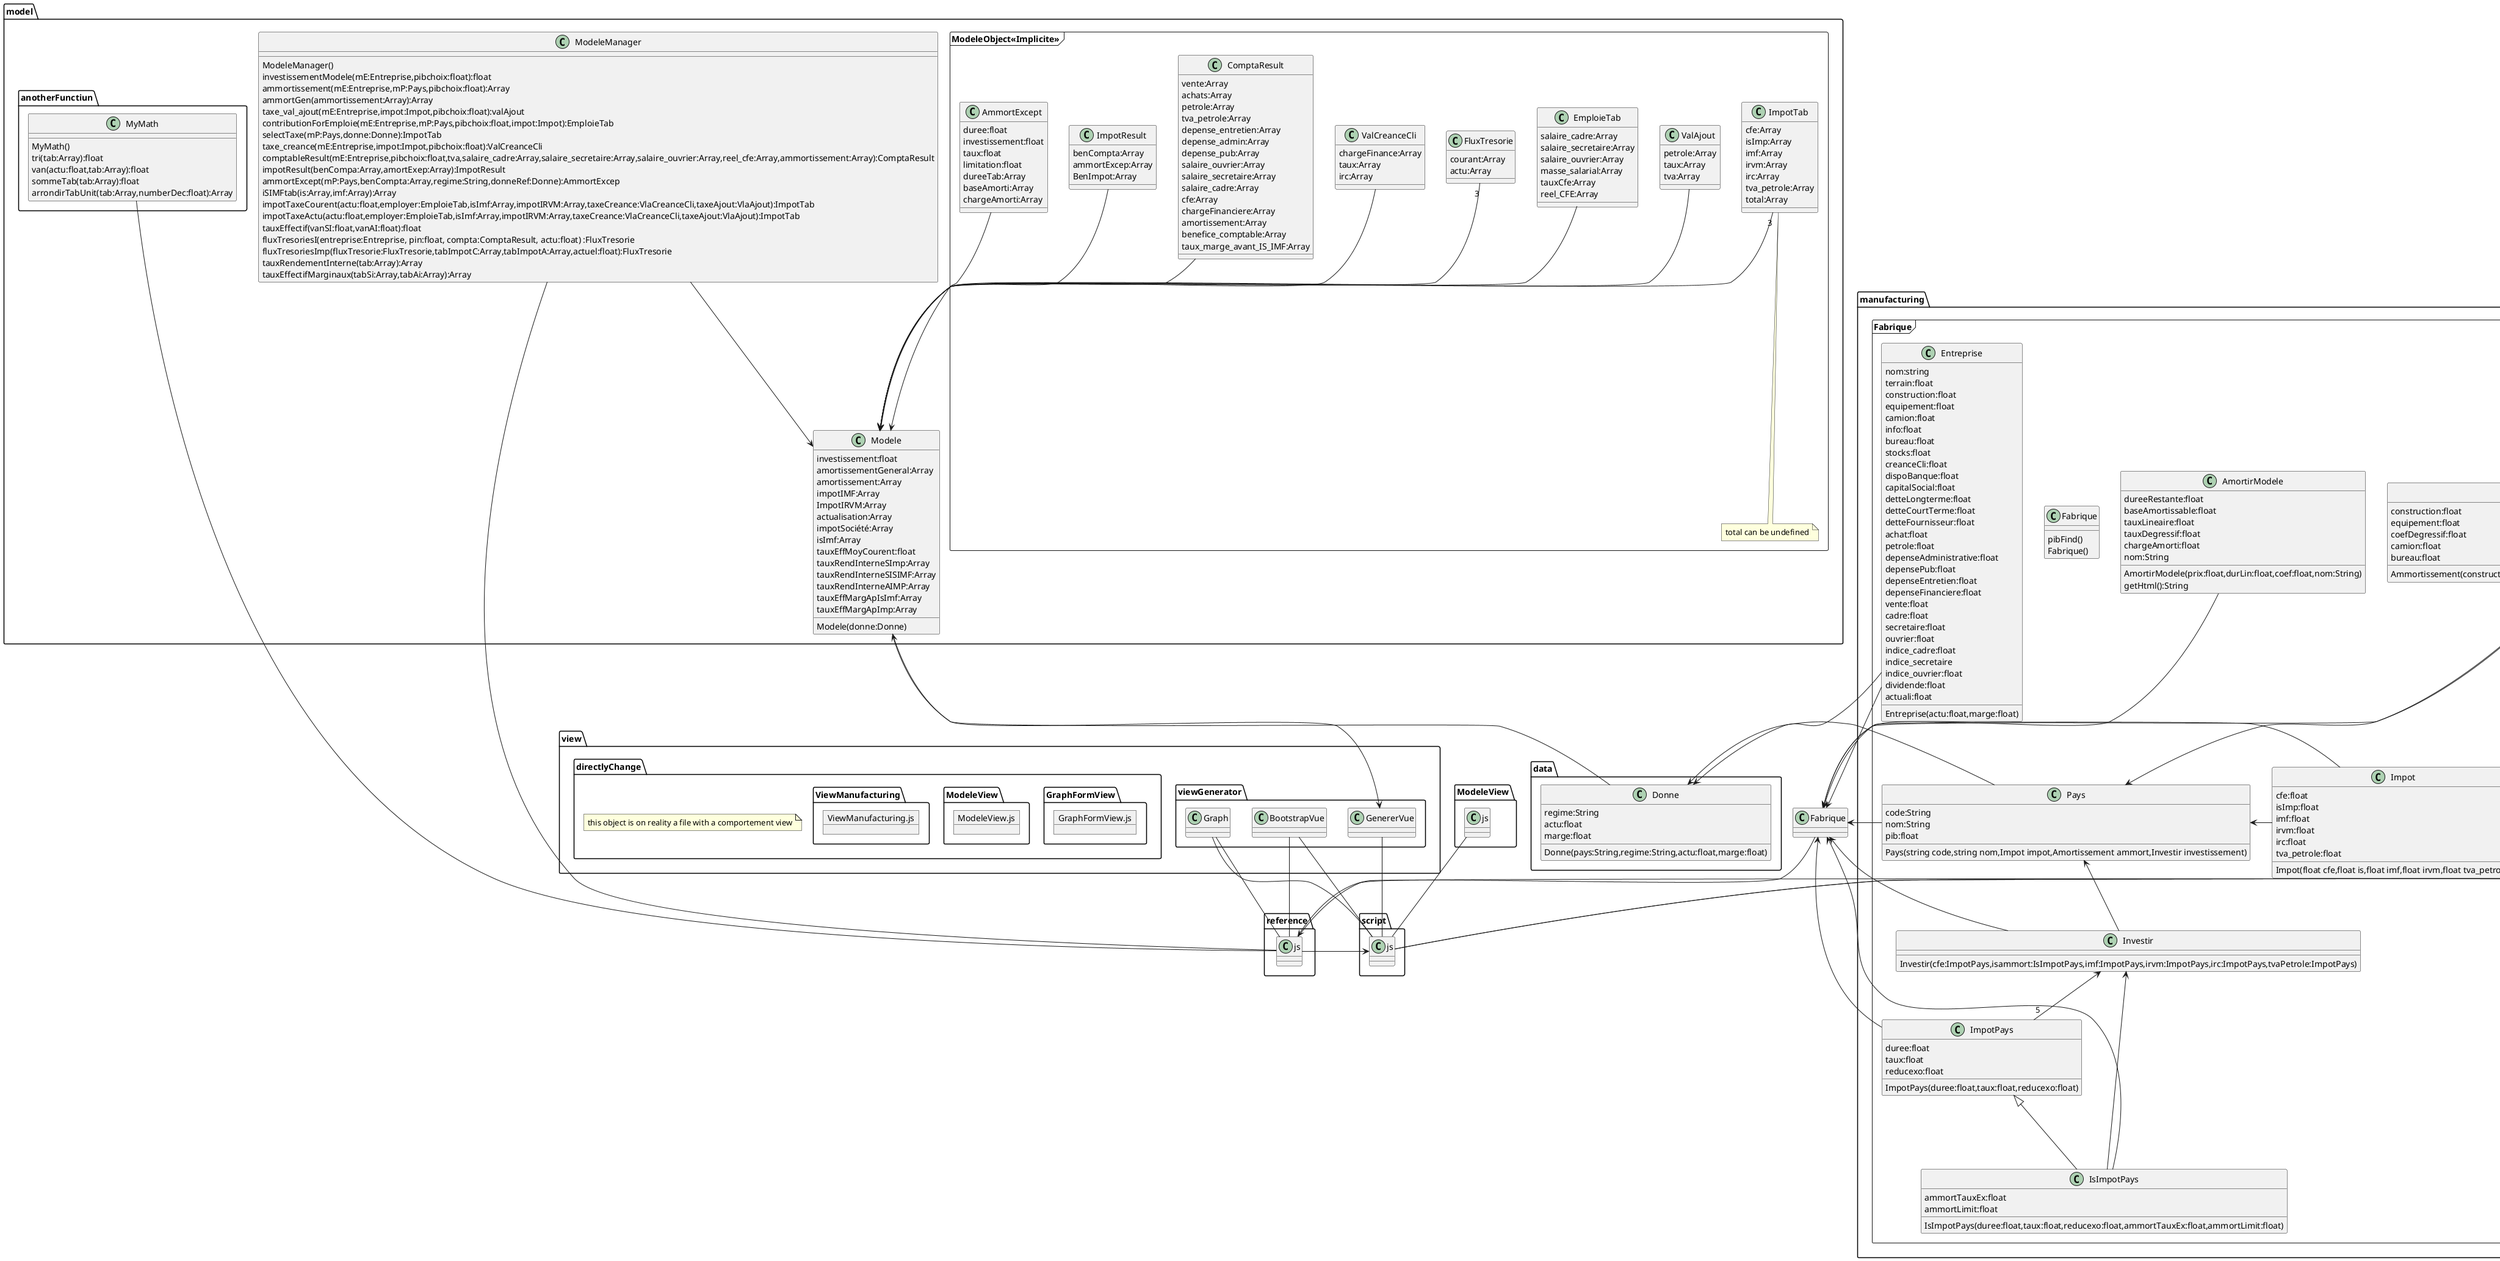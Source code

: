 @startUml
 @startuml

 package "start" <<folder>>{
      class Ref{
         Ref()
         donnerNomPays(code:string):string
         donnerCodePays(nom:string):string
      }
      Object reference.js
      Object script.js
  }
package "view" <<folder>>{
       package "viewGenerator" <<folder>>{
       class GenererVue
       class BootstrapVue

       class Graph
       }
       package  "directlyChange" <<folder>>{
       Object GraphFormView.js
       Object ModeleView.js
       Object ViewManufacturing.js
       note as N1
            this object is on reality a file with a comportement view
           end note
       }

   }
package "data" <<folder>>{
    class Donne{
        regime:String
        actu:float
        marge:float
        Donne(pays:String,regime:String,actu:float,marge:float)
    }
}
 package "manufacturing" <<folder>>{
     package "Fabrique" <<frame>>{
         class Fabrique{
             pibFind()
             Fabrique()
         }
         class Pays{
            code:String
            nom:String
            pib:float
            Pays(string code,string nom,Impot impot,Amortissement ammort,Investir investissement)
         }
         class Impot{
             cfe:float
             isImp:float
             imf:float
             irvm:float
             irc:float
             tva_petrole:float
             Impot(float cfe,float is,float imf,float irvm,float tva_petrole)
         }
         class Ammortissement{
             construction:float
             equipement:float
             coefDegressif:float
             camion:float
             bureau:float
             Ammortissement(construction:float, equipement:float ,coedDegressif:float,camion:float,info:float,bureau:float)
         }
         class Entreprise{
             nom:string
             terrain:float
             construction:float
             equipement:float
             camion:float
             info:float
             bureau:float
             stocks:float
             creanceCli:float
             dispoBanque:float
             capitalSocial:float
             detteLongterme:float
             detteCourtTerme:float
             detteFournisseur:float
             achat:float
             petrole:float
             depenseAdministrative:float
             depensePub:float
             depenseEntretien:float
             depenseFinanciere:float
             vente:float
             cadre:float
             secretaire:float
             ouvrier:float
             indice_cadre:float
             indice_secretaire
             indice_ouvrier:float
             dividende:float
             actuali:float
             Entreprise(actu:float,marge:float)
         }
         class Investir{

             Investir(cfe:ImpotPays,isammort:IsImpotPays,imf:ImpotPays,irvm:ImpotPays,irc:ImpotPays,tvaPetrole:ImpotPays)
         }
         class ImpotPays{
             duree:float
             taux:float
             reducexo:float
             ImpotPays(duree:float,taux:float,reducexo:float)
         }
         class IsImpotPays{
             ammortTauxEx:float
             ammortLimit:float
             IsImpotPays(duree:float,taux:float,reducexo:float,ammortTauxEx:float,ammortLimit:float)
         }
         class AmortirModele{
             AmortirModele(prix:float,durLin:float,coef:float,nom:String)
             dureeRestante:float
             baseAmortissable:float
             tauxLineaire:float
             tauxDegressif:float
             chargeAmorti:float
             nom:String
             getHtml():String
         }
     }
 }



 package "model" <<folder>>{
     package "anotherFunctiun" <<folder>>{
         class MyMath{
            MyMath()
            tri(tab:Array):float
            van(actu:float,tab:Array):float
            sommeTab(tab:Array):float
            arrondirTabUnit(tab:Array,numberDec:float):Array
         }
     }

     package "ModeleObject<<Implicite>>" <<frame>>{
        class ValAjout{
            petrole:Array
            taux:Array
            tva:Array
        }
        class ImpotResult{
            benCompta:Array
            ammortExcep:Array
            BenImpot:Array
         }
        class ValCreanceCli{
            chargeFinance:Array
            taux:Array
            irc:Array
        }
        class ComptaResult{
            vente:Array
            achats:Array
            petrole:Array
            tva_petrole:Array
            depense_entretien:Array
            depense_admin:Array
            depense_pub:Array
            salaire_ouvrier:Array
            salaire_secretaire:Array
            salaire_cadre:Array
            cfe:Array
            chargeFinanciere:Array
            amortissement:Array
            benefice_comptable:Array
            taux_marge_avant_IS_IMF:Array

        }
        class EmploieTab{
            salaire_cadre:Array
            salaire_secretaire:Array
            salaire_ouvrier:Array
            masse_salarial:Array
            tauxCfe:Array
            reel_CFE:Array
        }
        class ImpotTab{
            cfe:Array
            isImp:Array
            imf:Array
            irvm:Array
            irc:Array
            tva_petrole:Array
            total:Array
        }
        note bottom: total can be undefined
        class AmmortExcept{
            duree:float
            investissement:float
            taux:float
            limitation:float
            dureeTab:Array
            baseAmorti:Array
            chargeAmorti:Array
        }
        class FluxTresorie{
            courant:Array
            actu:Array
        }
     }

         class Modele{
                Modele(donne:Donne)
                investissement:float
                amortissementGeneral:Array
                amortissement:Array
                impotIMF:Array
                ImpotIRVM:Array
                actualisation:Array
                impotSociété:Array
                isImf:Array
                tauxEffMoyCourent:float
                tauxRendInterneSImp:Array
                tauxRendInterneSISIMF:Array
                tauxRendInterneAIMP:Array
                tauxEffMargApIsImf:Array
                tauxEffMargApImp:Array

             }
     class ModeleManager{
             ModeleManager()
             investissementModele(mE:Entreprise,pibchoix:float):float
             ammortissement(mE:Entreprise,mP:Pays,pibchoix:float):Array
             ammortGen(ammortissement:Array):Array
             taxe_val_ajout(mE:Entreprise,impot:Impot,pibchoix:float):valAjout
             contributionForEmploie(mE:Entreprise,mP:Pays,pibchoix:float,impot:Impot):EmploieTab
             selectTaxe(mP:Pays,donne:Donne):ImpotTab
             taxe_creance(mE:Entreprise,impot:Impot,pibchoix:float):ValCreanceCli
             comptableResult(mE:Entreprise,pibchoix:float,tva,salaire_cadre:Array,salaire_secretaire:Array,salaire_ouvrier:Array,reel_cfe:Array,ammortissement:Array):ComptaResult
             impotResult(benCompa:Array,amortExep:Array):ImpotResult
             ammortExcept(mP:Pays,benCompta:Array,regime:String,donneRef:Donne):AmmortExcep
             iSIMFtab(is:Array,imf:Array):Array
             impotTaxeCourent(actu:float,employer:EmploieTab,isImf:Array,impotIRVM:Array,taxeCreance:VlaCreanceCli,taxeAjout:VlaAjout):ImpotTab
             impotTaxeActu(actu:float,employer:EmploieTab,isImf:Array,impotIRVM:Array,taxeCreance:VlaCreanceCli,taxeAjout:VlaAjout):ImpotTab
             tauxEffectif(vanSI:float,vanAI:float):float
             fluxTresoriesI(entreprise:Entreprise, pin:float, compta:ComptaResult, actu:float) :FluxTresorie
             fluxTresoriesImp(fluxTresorie:FluxTresorie,tabImpotC:Array,tabImpotA:Array,actuel:float):FluxTresorie
             tauxRendementInterne(tab:Array):Array
             tauxEffectifMarginaux(tabSi:Array,tabAi:Array):Array
             }
 }
  ValAjout-->Modele
  EmploieTab->Modele
  FluxTresorie "3"->Modele
  ImpotTab"3"->Modele
  ValCreanceCli->Modele
  ComptaResult->Modele
  ImpotResult->Modele
  AmmortExcept->Modele
  ModeleManager-down->Modele
  script.js-up-ModeleView.js
  script.js-GraphFormView.js
  script.js-ViewManufacturing.js
  Entreprise-left->Donne
  Donne-up->Modele
  Fabrique-down-reference.js
  Ref->reference.js
  Graph-down-reference.js
  MyMath-up-reference.js
  ModeleManager-up-reference.js
  Modele-down->GenererVue
  BootstrapVue-down-reference.js
  Impot-left->Pays
  reference.js->script.js
  Ammortissement -down->Pays
  Investir -up->Pays
  ImpotPays "5"-up->Investir
  IsImpotPays -up->Investir
  IsImpotPays -up--|>ImpotPays
  Pays-left->Fabrique
  Impot-left->Fabrique
  script.js-GenererVue
  Entreprise-right->Fabrique
  AmortirModele-down->Fabrique
  Investir-up->Fabrique
  ImpotPays-up->Fabrique
  IsImpotPays-up->Fabrique
  Ammortissement->Fabrique
  Pays->Donne
  script.js-up-Graph
  script.js-up-BootstrapVue
@enduml

